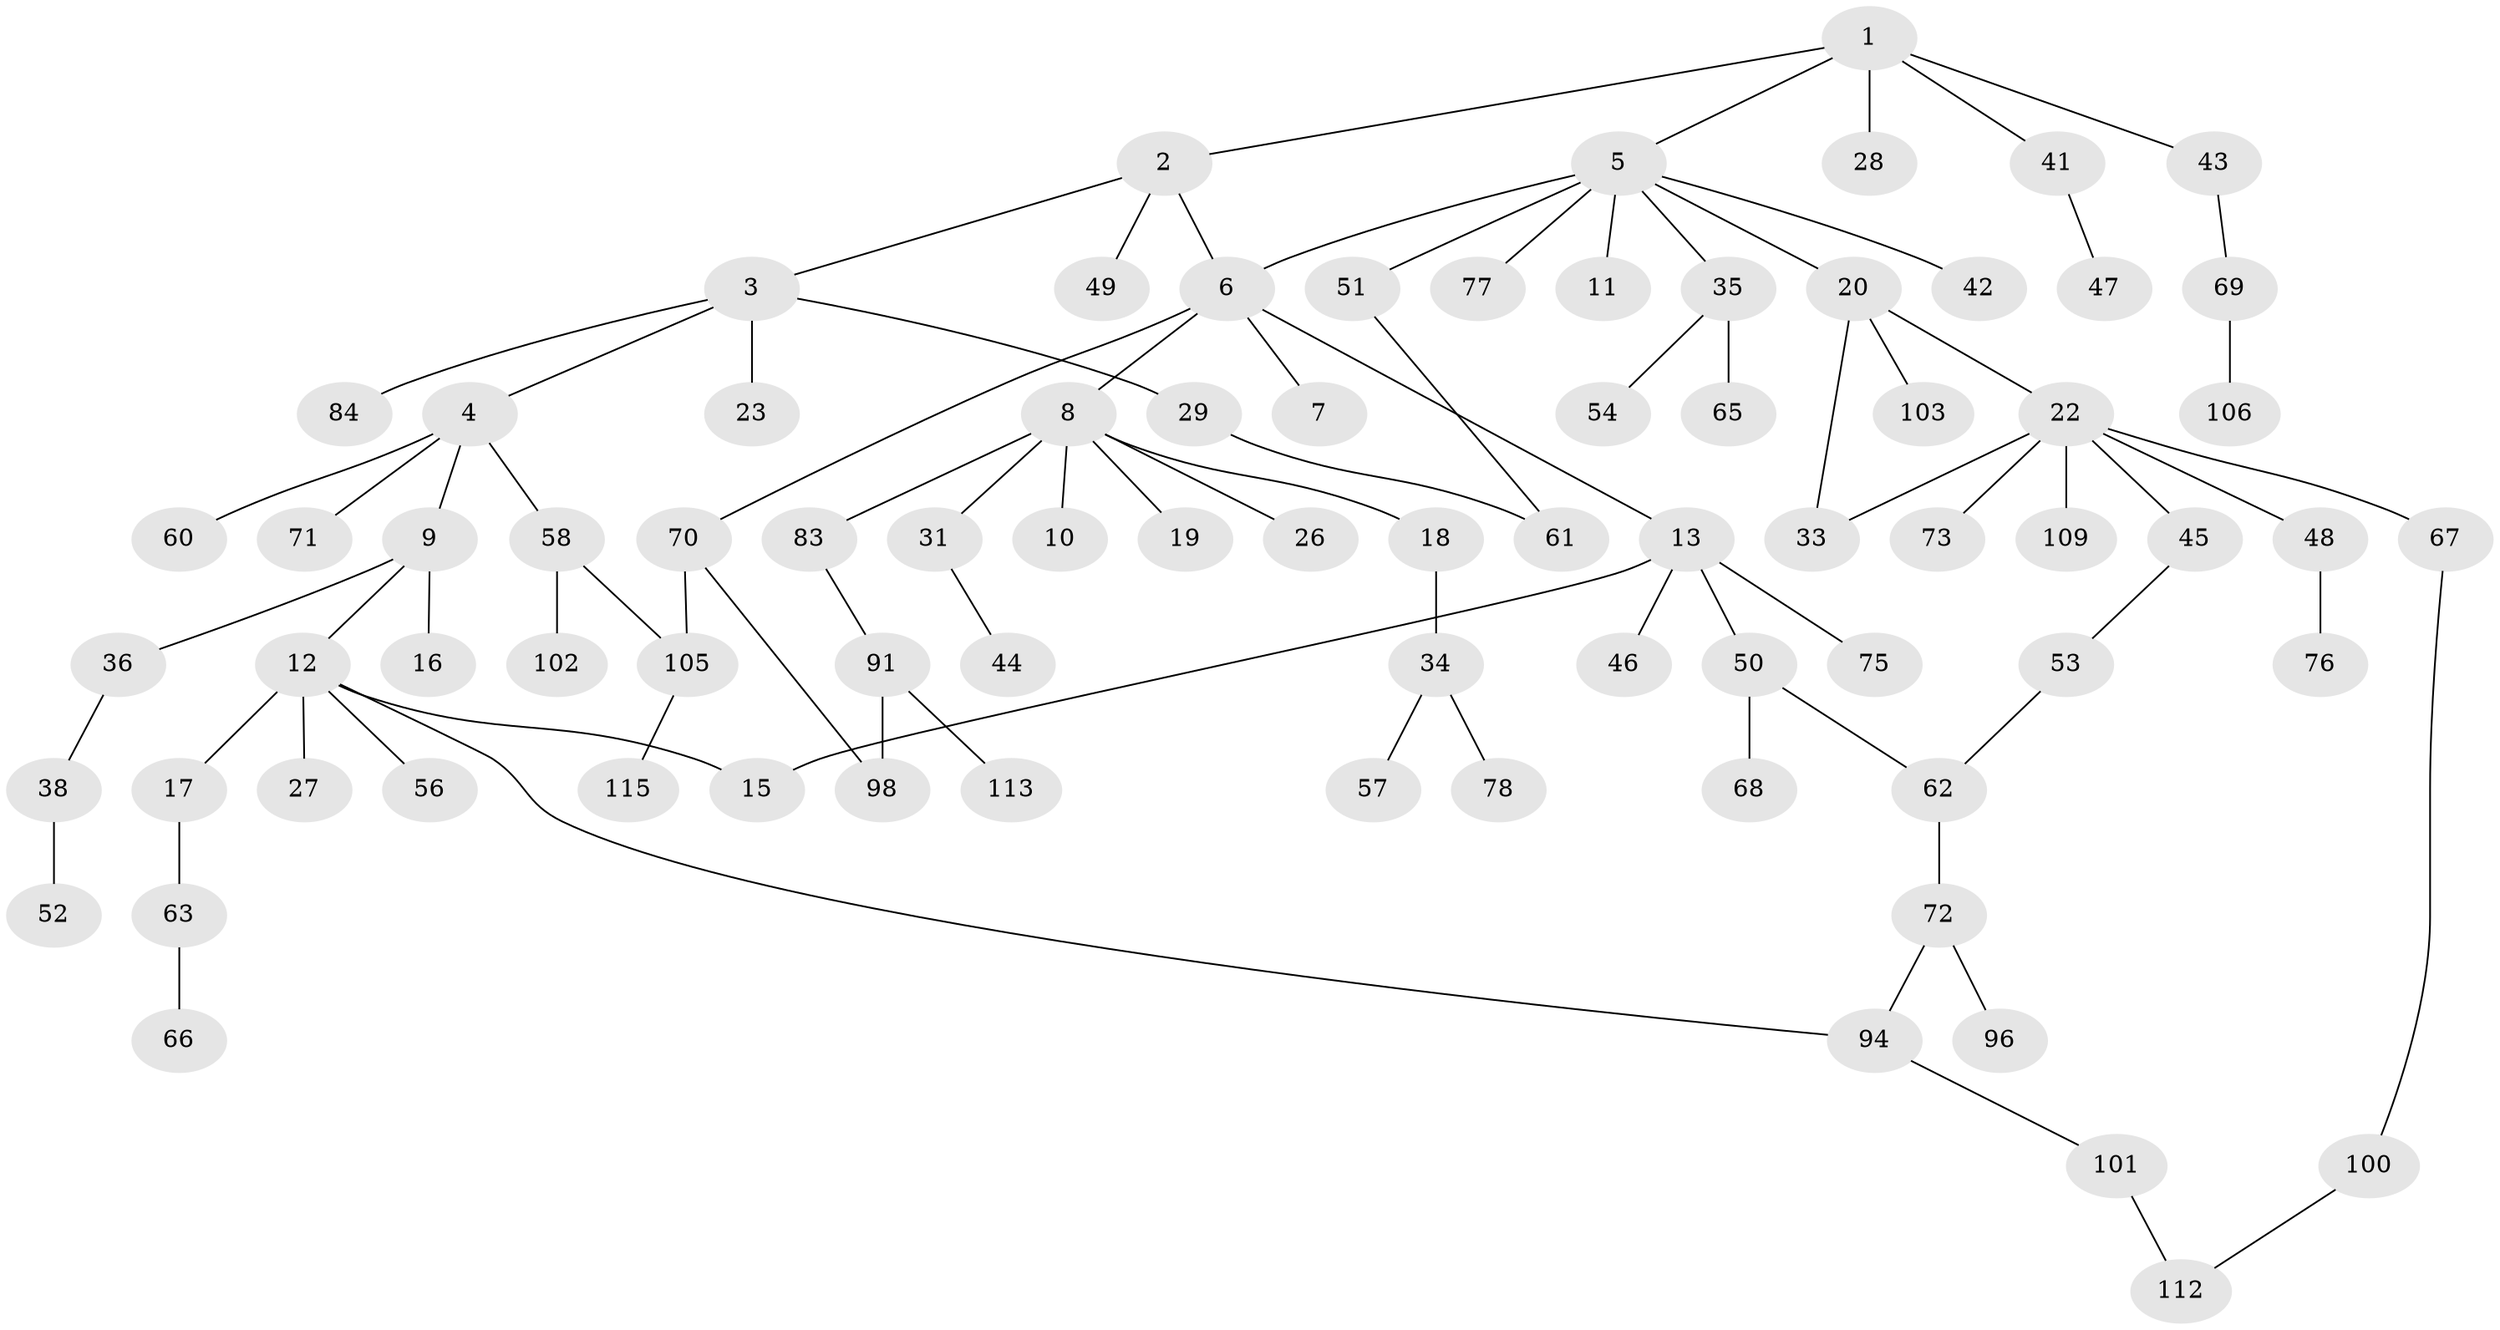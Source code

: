 // original degree distribution, {5: 0.017241379310344827, 4: 0.08620689655172414, 3: 0.10344827586206896, 8: 0.017241379310344827, 6: 0.017241379310344827, 1: 0.4051724137931034, 2: 0.3448275862068966, 7: 0.008620689655172414}
// Generated by graph-tools (version 1.1) at 2025/10/02/27/25 16:10:51]
// undirected, 81 vertices, 89 edges
graph export_dot {
graph [start="1"]
  node [color=gray90,style=filled];
  1 [super="+24"];
  2;
  3 [super="+21"];
  4 [super="+30"];
  5 [super="+95"];
  6 [super="+89"];
  7;
  8 [super="+104"];
  9;
  10 [super="+39"];
  11 [super="+114"];
  12 [super="+14"];
  13 [super="+25"];
  15 [super="+79"];
  16;
  17 [super="+107"];
  18;
  19;
  20 [super="+37"];
  22 [super="+32"];
  23;
  26;
  27;
  28;
  29;
  31 [super="+59"];
  33;
  34 [super="+64"];
  35 [super="+40"];
  36;
  38;
  41;
  42 [super="+99"];
  43 [super="+55"];
  44;
  45;
  46;
  47;
  48;
  49;
  50 [super="+74"];
  51 [super="+108"];
  52;
  53 [super="+81"];
  54;
  56;
  57;
  58 [super="+85"];
  60;
  61 [super="+87"];
  62 [super="+80"];
  63;
  65;
  66 [super="+86"];
  67 [super="+111"];
  68;
  69 [super="+93"];
  70 [super="+92"];
  71;
  72 [super="+82"];
  73;
  75 [super="+116"];
  76 [super="+88"];
  77;
  78;
  83 [super="+90"];
  84;
  91 [super="+97"];
  94;
  96;
  98;
  100;
  101;
  102;
  103;
  105 [super="+110"];
  106;
  109;
  112;
  113;
  115;
  1 -- 2;
  1 -- 5;
  1 -- 41;
  1 -- 43;
  1 -- 28;
  2 -- 3;
  2 -- 6;
  2 -- 49;
  3 -- 4;
  3 -- 84;
  3 -- 29;
  3 -- 23;
  4 -- 9;
  4 -- 58;
  4 -- 71;
  4 -- 60;
  5 -- 11;
  5 -- 20;
  5 -- 35;
  5 -- 42;
  5 -- 51;
  5 -- 77;
  5 -- 6;
  6 -- 7;
  6 -- 8;
  6 -- 13;
  6 -- 70;
  8 -- 10;
  8 -- 18;
  8 -- 19;
  8 -- 26;
  8 -- 31;
  8 -- 83;
  9 -- 12;
  9 -- 16;
  9 -- 36;
  12 -- 15;
  12 -- 17;
  12 -- 27;
  12 -- 56;
  12 -- 94;
  13 -- 46;
  13 -- 50;
  13 -- 75;
  13 -- 15;
  17 -- 63;
  18 -- 34;
  20 -- 22;
  20 -- 103;
  20 -- 33;
  22 -- 33;
  22 -- 45;
  22 -- 48;
  22 -- 73;
  22 -- 109;
  22 -- 67;
  29 -- 61;
  31 -- 44;
  34 -- 57;
  34 -- 78;
  35 -- 54;
  35 -- 65;
  36 -- 38;
  38 -- 52;
  41 -- 47;
  43 -- 69;
  45 -- 53;
  48 -- 76;
  50 -- 62;
  50 -- 68;
  51 -- 61;
  53 -- 62;
  58 -- 105;
  58 -- 102;
  62 -- 72;
  63 -- 66;
  67 -- 100;
  69 -- 106;
  70 -- 98;
  70 -- 105;
  72 -- 94;
  72 -- 96;
  83 -- 91;
  91 -- 98;
  91 -- 113;
  94 -- 101;
  100 -- 112;
  101 -- 112;
  105 -- 115;
}
